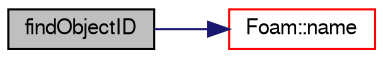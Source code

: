 digraph "findObjectID"
{
  bgcolor="transparent";
  edge [fontname="FreeSans",fontsize="10",labelfontname="FreeSans",labelfontsize="10"];
  node [fontname="FreeSans",fontsize="10",shape=record];
  rankdir="LR";
  Node10 [label="findObjectID",height=0.2,width=0.4,color="black", fillcolor="grey75", style="filled", fontcolor="black"];
  Node10 -> Node11 [color="midnightblue",fontsize="10",style="solid",fontname="FreeSans"];
  Node11 [label="Foam::name",height=0.2,width=0.4,color="red",URL="$a21124.html#adcb0df2bd4953cb6bb390272d8263c3a",tooltip="Return a string representation of a complex. "];
}
